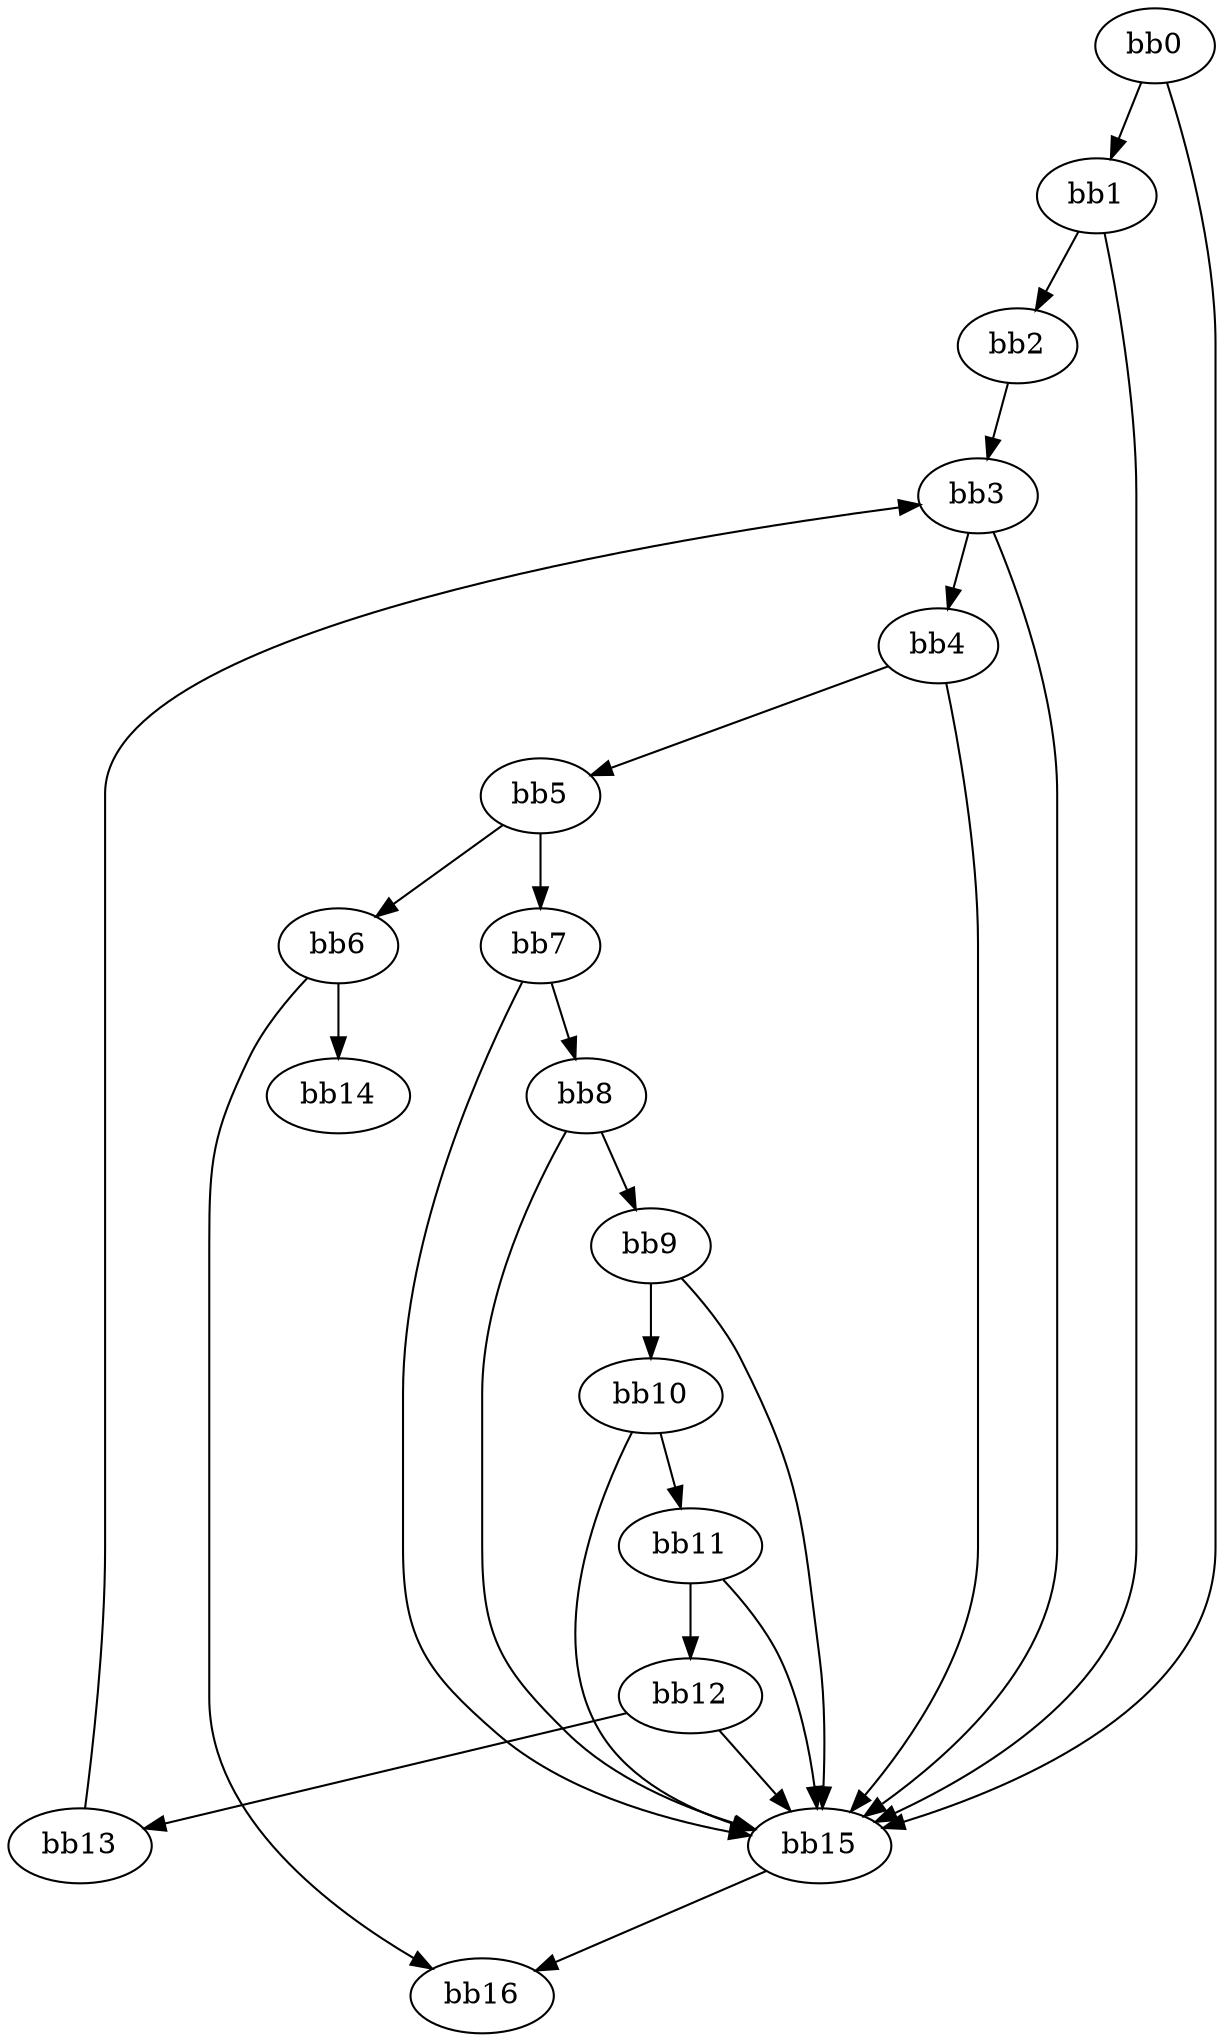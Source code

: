 digraph {
    0 [ label = "bb0\l" ]
    1 [ label = "bb1\l" ]
    2 [ label = "bb2\l" ]
    3 [ label = "bb3\l" ]
    4 [ label = "bb4\l" ]
    5 [ label = "bb5\l" ]
    6 [ label = "bb6\l" ]
    7 [ label = "bb7\l" ]
    8 [ label = "bb8\l" ]
    9 [ label = "bb9\l" ]
    10 [ label = "bb10\l" ]
    11 [ label = "bb11\l" ]
    12 [ label = "bb12\l" ]
    13 [ label = "bb13\l" ]
    14 [ label = "bb14\l" ]
    15 [ label = "bb15\l" ]
    16 [ label = "bb16\l" ]
    0 -> 1 [ ]
    0 -> 15 [ ]
    1 -> 2 [ ]
    1 -> 15 [ ]
    2 -> 3 [ ]
    3 -> 4 [ ]
    3 -> 15 [ ]
    4 -> 5 [ ]
    4 -> 15 [ ]
    5 -> 6 [ ]
    5 -> 7 [ ]
    6 -> 14 [ ]
    6 -> 16 [ ]
    7 -> 8 [ ]
    7 -> 15 [ ]
    8 -> 9 [ ]
    8 -> 15 [ ]
    9 -> 10 [ ]
    9 -> 15 [ ]
    10 -> 11 [ ]
    10 -> 15 [ ]
    11 -> 12 [ ]
    11 -> 15 [ ]
    12 -> 13 [ ]
    12 -> 15 [ ]
    13 -> 3 [ ]
    15 -> 16 [ ]
}

